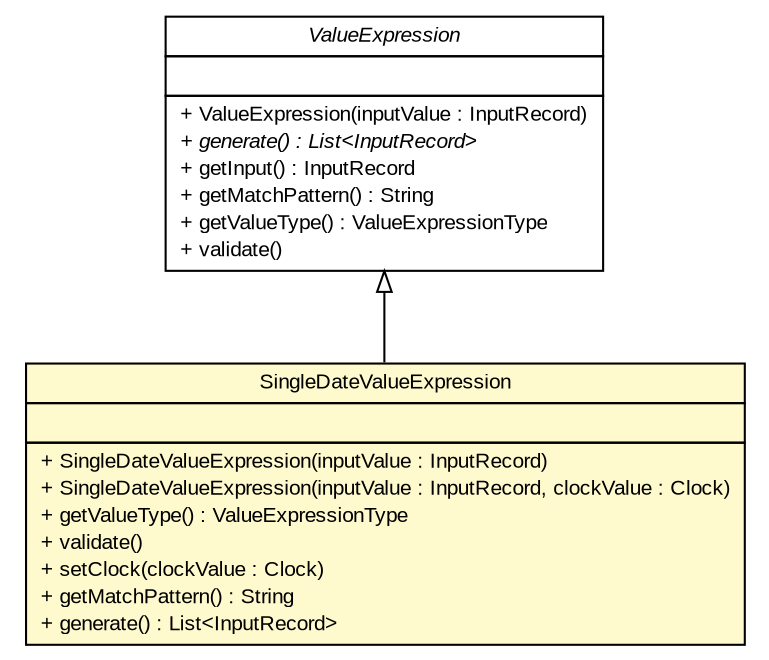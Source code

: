 #!/usr/local/bin/dot
#
# Class diagram 
# Generated by UMLGraph version R5_6 (http://www.umlgraph.org/)
#

digraph G {
	edge [fontname="arial",fontsize=10,labelfontname="arial",labelfontsize=10];
	node [fontname="arial",fontsize=10,shape=plaintext];
	nodesep=0.25;
	ranksep=0.5;
	// com.github.mkolisnyk.aerial.expressions.ValueExpression
	c2199 [label=<<table title="com.github.mkolisnyk.aerial.expressions.ValueExpression" border="0" cellborder="1" cellspacing="0" cellpadding="2" port="p" href="../ValueExpression.html">
		<tr><td><table border="0" cellspacing="0" cellpadding="1">
<tr><td align="center" balign="center"><font face="arial italic"> ValueExpression </font></td></tr>
		</table></td></tr>
		<tr><td><table border="0" cellspacing="0" cellpadding="1">
<tr><td align="left" balign="left">  </td></tr>
		</table></td></tr>
		<tr><td><table border="0" cellspacing="0" cellpadding="1">
<tr><td align="left" balign="left"> + ValueExpression(inputValue : InputRecord) </td></tr>
<tr><td align="left" balign="left"><font face="arial italic" point-size="10.0"> + generate() : List&lt;InputRecord&gt; </font></td></tr>
<tr><td align="left" balign="left"> + getInput() : InputRecord </td></tr>
<tr><td align="left" balign="left"> + getMatchPattern() : String </td></tr>
<tr><td align="left" balign="left"> + getValueType() : ValueExpressionType </td></tr>
<tr><td align="left" balign="left"> + validate() </td></tr>
		</table></td></tr>
		</table>>, URL="../ValueExpression.html", fontname="arial", fontcolor="black", fontsize=10.0];
	// com.github.mkolisnyk.aerial.expressions.value.SingleDateValueExpression
	c2202 [label=<<table title="com.github.mkolisnyk.aerial.expressions.value.SingleDateValueExpression" border="0" cellborder="1" cellspacing="0" cellpadding="2" port="p" bgcolor="lemonChiffon" href="./SingleDateValueExpression.html">
		<tr><td><table border="0" cellspacing="0" cellpadding="1">
<tr><td align="center" balign="center"> SingleDateValueExpression </td></tr>
		</table></td></tr>
		<tr><td><table border="0" cellspacing="0" cellpadding="1">
<tr><td align="left" balign="left">  </td></tr>
		</table></td></tr>
		<tr><td><table border="0" cellspacing="0" cellpadding="1">
<tr><td align="left" balign="left"> + SingleDateValueExpression(inputValue : InputRecord) </td></tr>
<tr><td align="left" balign="left"> + SingleDateValueExpression(inputValue : InputRecord, clockValue : Clock) </td></tr>
<tr><td align="left" balign="left"> + getValueType() : ValueExpressionType </td></tr>
<tr><td align="left" balign="left"> + validate() </td></tr>
<tr><td align="left" balign="left"> + setClock(clockValue : Clock) </td></tr>
<tr><td align="left" balign="left"> + getMatchPattern() : String </td></tr>
<tr><td align="left" balign="left"> + generate() : List&lt;InputRecord&gt; </td></tr>
		</table></td></tr>
		</table>>, URL="./SingleDateValueExpression.html", fontname="arial", fontcolor="black", fontsize=10.0];
	//com.github.mkolisnyk.aerial.expressions.value.SingleDateValueExpression extends com.github.mkolisnyk.aerial.expressions.ValueExpression
	c2199:p -> c2202:p [dir=back,arrowtail=empty];
}

